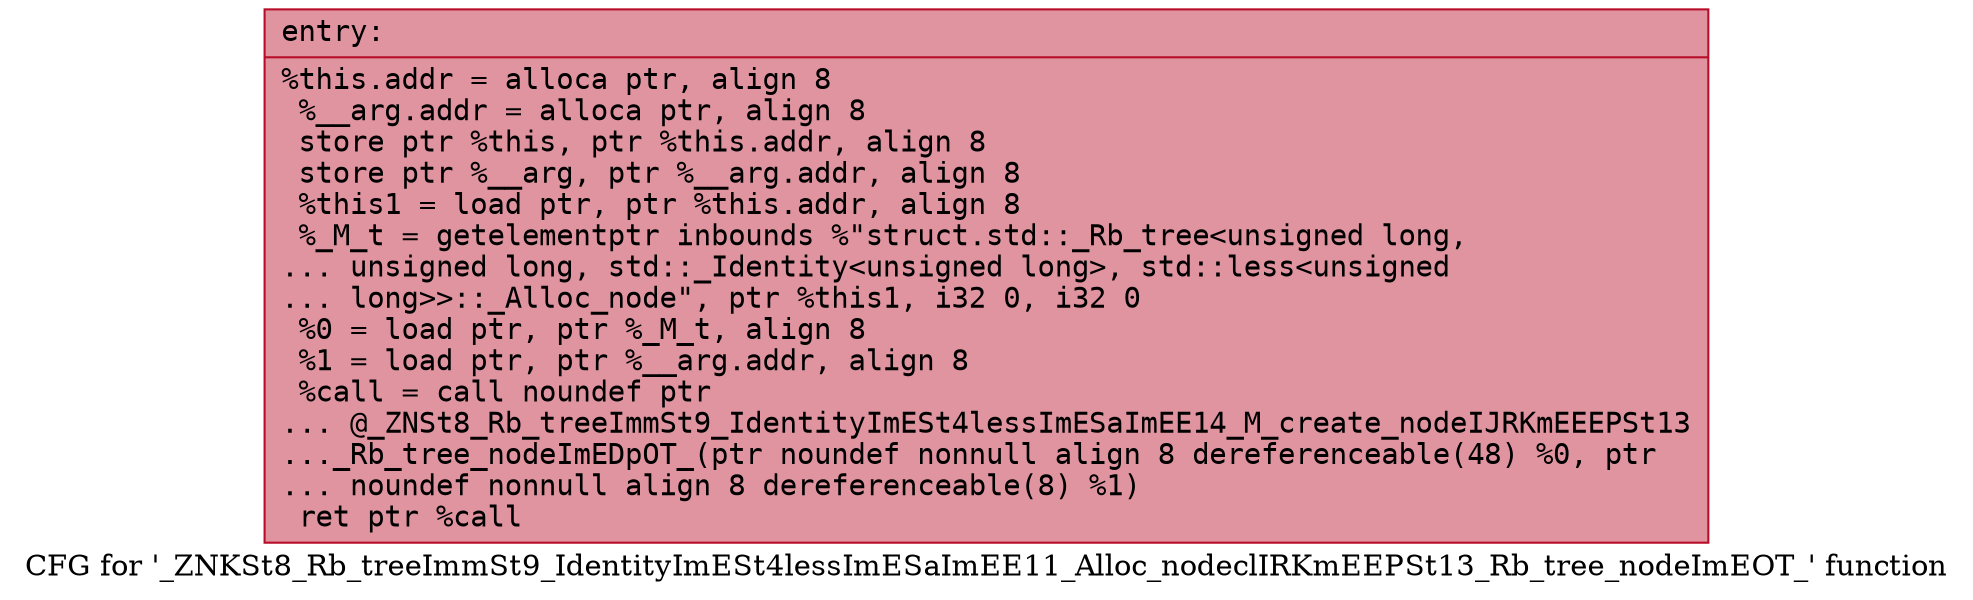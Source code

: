 digraph "CFG for '_ZNKSt8_Rb_treeImmSt9_IdentityImESt4lessImESaImEE11_Alloc_nodeclIRKmEEPSt13_Rb_tree_nodeImEOT_' function" {
	label="CFG for '_ZNKSt8_Rb_treeImmSt9_IdentityImESt4lessImESaImEE11_Alloc_nodeclIRKmEEPSt13_Rb_tree_nodeImEOT_' function";

	Node0x5634657630b0 [shape=record,color="#b70d28ff", style=filled, fillcolor="#b70d2870" fontname="Courier",label="{entry:\l|  %this.addr = alloca ptr, align 8\l  %__arg.addr = alloca ptr, align 8\l  store ptr %this, ptr %this.addr, align 8\l  store ptr %__arg, ptr %__arg.addr, align 8\l  %this1 = load ptr, ptr %this.addr, align 8\l  %_M_t = getelementptr inbounds %\"struct.std::_Rb_tree\<unsigned long,\l... unsigned long, std::_Identity\<unsigned long\>, std::less\<unsigned\l... long\>\>::_Alloc_node\", ptr %this1, i32 0, i32 0\l  %0 = load ptr, ptr %_M_t, align 8\l  %1 = load ptr, ptr %__arg.addr, align 8\l  %call = call noundef ptr\l... @_ZNSt8_Rb_treeImmSt9_IdentityImESt4lessImESaImEE14_M_create_nodeIJRKmEEEPSt13\l..._Rb_tree_nodeImEDpOT_(ptr noundef nonnull align 8 dereferenceable(48) %0, ptr\l... noundef nonnull align 8 dereferenceable(8) %1)\l  ret ptr %call\l}"];
}
